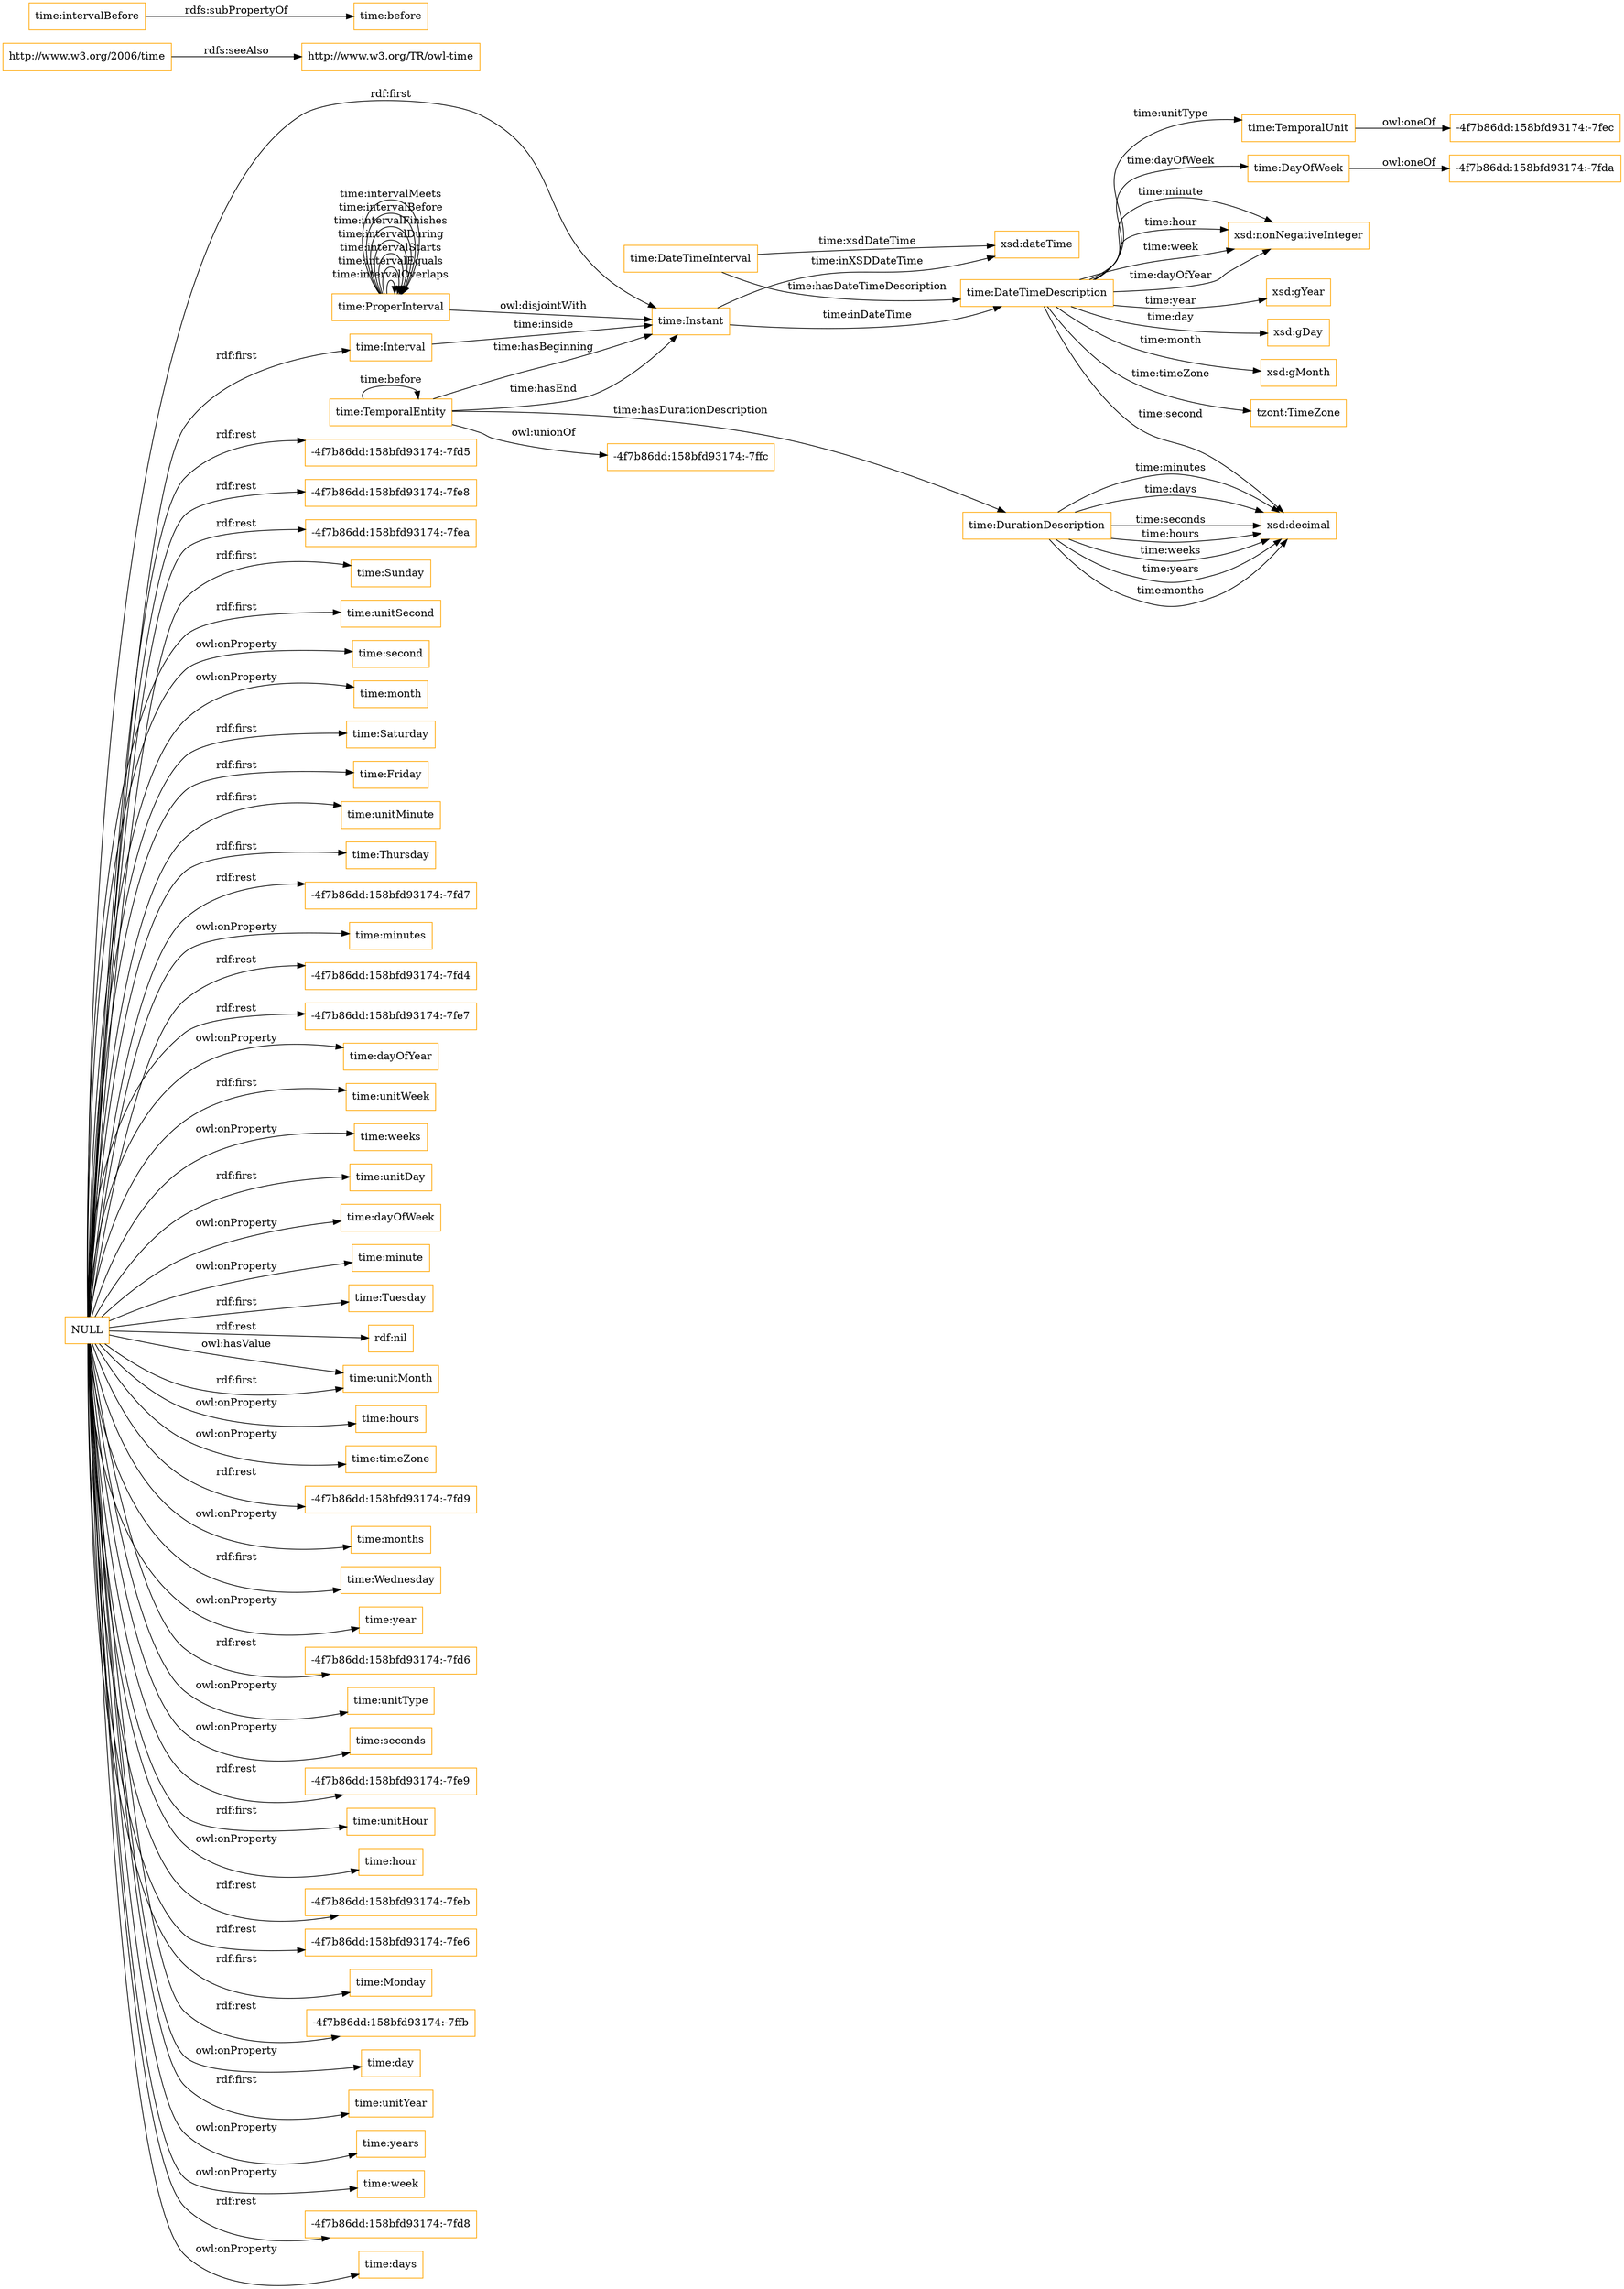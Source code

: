 digraph ar2dtool_diagram { 
rankdir=LR;
size="1501"
node [shape = rectangle, color="orange"]; "time:DateTimeInterval" "time:DurationDescription" "time:ProperInterval" "time:Interval" "time:TemporalEntity" "tzont:TimeZone" "time:DateTimeDescription" "time:TemporalUnit" "time:Instant" "time:DayOfWeek" ; /*classes style*/
	"http://www.w3.org/2006/time" -> "http://www.w3.org/TR/owl-time" [ label = "rdfs:seeAlso" ];
	"time:ProperInterval" -> "time:Instant" [ label = "owl:disjointWith" ];
	"NULL" -> "-4f7b86dd:158bfd93174:-7fd5" [ label = "rdf:rest" ];
	"NULL" -> "-4f7b86dd:158bfd93174:-7fe8" [ label = "rdf:rest" ];
	"NULL" -> "-4f7b86dd:158bfd93174:-7fea" [ label = "rdf:rest" ];
	"NULL" -> "time:Sunday" [ label = "rdf:first" ];
	"NULL" -> "time:unitSecond" [ label = "rdf:first" ];
	"NULL" -> "time:second" [ label = "owl:onProperty" ];
	"NULL" -> "time:month" [ label = "owl:onProperty" ];
	"NULL" -> "time:Saturday" [ label = "rdf:first" ];
	"NULL" -> "time:Friday" [ label = "rdf:first" ];
	"NULL" -> "time:unitMinute" [ label = "rdf:first" ];
	"NULL" -> "time:Thursday" [ label = "rdf:first" ];
	"NULL" -> "-4f7b86dd:158bfd93174:-7fd7" [ label = "rdf:rest" ];
	"NULL" -> "time:minutes" [ label = "owl:onProperty" ];
	"NULL" -> "-4f7b86dd:158bfd93174:-7fd4" [ label = "rdf:rest" ];
	"NULL" -> "-4f7b86dd:158bfd93174:-7fe7" [ label = "rdf:rest" ];
	"NULL" -> "time:dayOfYear" [ label = "owl:onProperty" ];
	"NULL" -> "time:unitWeek" [ label = "rdf:first" ];
	"NULL" -> "time:weeks" [ label = "owl:onProperty" ];
	"NULL" -> "time:unitDay" [ label = "rdf:first" ];
	"NULL" -> "time:dayOfWeek" [ label = "owl:onProperty" ];
	"NULL" -> "time:minute" [ label = "owl:onProperty" ];
	"NULL" -> "time:Tuesday" [ label = "rdf:first" ];
	"NULL" -> "rdf:nil" [ label = "rdf:rest" ];
	"NULL" -> "time:unitMonth" [ label = "rdf:first" ];
	"NULL" -> "time:hours" [ label = "owl:onProperty" ];
	"NULL" -> "time:timeZone" [ label = "owl:onProperty" ];
	"NULL" -> "-4f7b86dd:158bfd93174:-7fd9" [ label = "rdf:rest" ];
	"NULL" -> "time:months" [ label = "owl:onProperty" ];
	"NULL" -> "time:Wednesday" [ label = "rdf:first" ];
	"NULL" -> "time:year" [ label = "owl:onProperty" ];
	"NULL" -> "-4f7b86dd:158bfd93174:-7fd6" [ label = "rdf:rest" ];
	"NULL" -> "time:unitType" [ label = "owl:onProperty" ];
	"NULL" -> "time:seconds" [ label = "owl:onProperty" ];
	"NULL" -> "-4f7b86dd:158bfd93174:-7fe9" [ label = "rdf:rest" ];
	"NULL" -> "time:unitHour" [ label = "rdf:first" ];
	"NULL" -> "time:hour" [ label = "owl:onProperty" ];
	"NULL" -> "-4f7b86dd:158bfd93174:-7feb" [ label = "rdf:rest" ];
	"NULL" -> "-4f7b86dd:158bfd93174:-7fe6" [ label = "rdf:rest" ];
	"NULL" -> "time:unitMonth" [ label = "owl:hasValue" ];
	"NULL" -> "time:Monday" [ label = "rdf:first" ];
	"NULL" -> "-4f7b86dd:158bfd93174:-7ffb" [ label = "rdf:rest" ];
	"NULL" -> "time:day" [ label = "owl:onProperty" ];
	"NULL" -> "time:unitYear" [ label = "rdf:first" ];
	"NULL" -> "time:Interval" [ label = "rdf:first" ];
	"NULL" -> "time:years" [ label = "owl:onProperty" ];
	"NULL" -> "time:Instant" [ label = "rdf:first" ];
	"NULL" -> "time:week" [ label = "owl:onProperty" ];
	"NULL" -> "-4f7b86dd:158bfd93174:-7fd8" [ label = "rdf:rest" ];
	"NULL" -> "time:days" [ label = "owl:onProperty" ];
	"time:intervalBefore" -> "time:before" [ label = "rdfs:subPropertyOf" ];
	"time:TemporalEntity" -> "-4f7b86dd:158bfd93174:-7ffc" [ label = "owl:unionOf" ];
	"time:DayOfWeek" -> "-4f7b86dd:158bfd93174:-7fda" [ label = "owl:oneOf" ];
	"time:TemporalUnit" -> "-4f7b86dd:158bfd93174:-7fec" [ label = "owl:oneOf" ];
	"time:DateTimeDescription" -> "xsd:nonNegativeInteger" [ label = "time:hour" ];
	"time:DurationDescription" -> "xsd:decimal" [ label = "time:days" ];
	"time:DurationDescription" -> "xsd:decimal" [ label = "time:seconds" ];
	"time:TemporalEntity" -> "time:TemporalEntity" [ label = "time:before" ];
	"time:TemporalEntity" -> "time:DurationDescription" [ label = "time:hasDurationDescription" ];
	"time:DateTimeDescription" -> "xsd:nonNegativeInteger" [ label = "time:week" ];
	"time:Interval" -> "time:Instant" [ label = "time:inside" ];
	"time:ProperInterval" -> "time:ProperInterval" [ label = "time:intervalOverlaps" ];
	"time:TemporalEntity" -> "time:Instant" [ label = "time:hasBeginning" ];
	"time:DurationDescription" -> "xsd:decimal" [ label = "time:hours" ];
	"time:DurationDescription" -> "xsd:decimal" [ label = "time:weeks" ];
	"time:DateTimeDescription" -> "xsd:gYear" [ label = "time:year" ];
	"time:ProperInterval" -> "time:ProperInterval" [ label = "time:intervalEquals" ];
	"time:Instant" -> "time:DateTimeDescription" [ label = "time:inDateTime" ];
	"time:ProperInterval" -> "time:ProperInterval" [ label = "time:intervalStarts" ];
	"time:DateTimeInterval" -> "xsd:dateTime" [ label = "time:xsdDateTime" ];
	"time:DateTimeDescription" -> "tzont:TimeZone" [ label = "time:timeZone" ];
	"time:DateTimeDescription" -> "xsd:gDay" [ label = "time:day" ];
	"time:DateTimeDescription" -> "xsd:nonNegativeInteger" [ label = "time:dayOfYear" ];
	"time:DurationDescription" -> "xsd:decimal" [ label = "time:years" ];
	"time:DateTimeInterval" -> "time:DateTimeDescription" [ label = "time:hasDateTimeDescription" ];
	"time:DateTimeDescription" -> "xsd:nonNegativeInteger" [ label = "time:minute" ];
	"time:DurationDescription" -> "xsd:decimal" [ label = "time:months" ];
	"time:Instant" -> "xsd:dateTime" [ label = "time:inXSDDateTime" ];
	"time:DateTimeDescription" -> "xsd:decimal" [ label = "time:second" ];
	"time:DurationDescription" -> "xsd:decimal" [ label = "time:minutes" ];
	"time:TemporalEntity" -> "time:Instant" [ label = "time:hasEnd" ];
	"time:ProperInterval" -> "time:ProperInterval" [ label = "time:intervalDuring" ];
	"time:ProperInterval" -> "time:ProperInterval" [ label = "time:intervalFinishes" ];
	"time:ProperInterval" -> "time:ProperInterval" [ label = "time:intervalBefore" ];
	"time:ProperInterval" -> "time:ProperInterval" [ label = "time:intervalMeets" ];
	"time:DateTimeDescription" -> "time:TemporalUnit" [ label = "time:unitType" ];
	"time:DateTimeDescription" -> "time:DayOfWeek" [ label = "time:dayOfWeek" ];
	"time:DateTimeDescription" -> "xsd:gMonth" [ label = "time:month" ];

}
